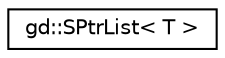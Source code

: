 digraph "Graphical Class Hierarchy"
{
  edge [fontname="Helvetica",fontsize="10",labelfontname="Helvetica",labelfontsize="10"];
  node [fontname="Helvetica",fontsize="10",shape=record];
  rankdir="LR";
  Node1 [label="gd::SPtrList\< T \>",height=0.2,width=0.4,color="black", fillcolor="white", style="filled",URL="$classgd_1_1_s_ptr_list.html"];
}
